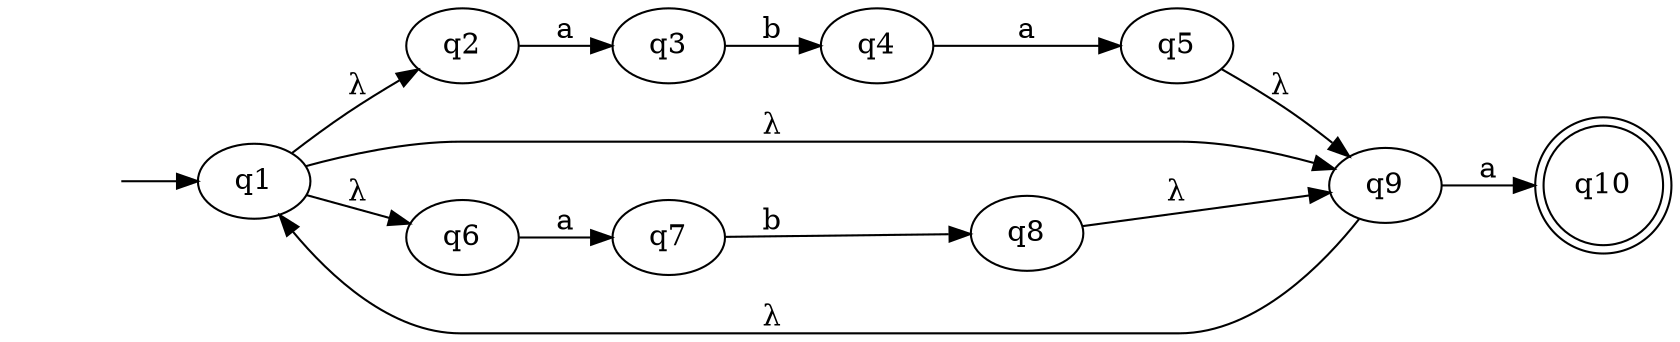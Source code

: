 digraph {
    rankdir = LR
    "" [shape = none]
    q10 [shape = "doublecircle"]
    "" -> q1
    q1 -> q2 [label = "λ"]
    q2 -> q3 [label = "a"]
    q3 -> q4 [label = "b"]
    q4 -> q5 [label = "a"]
    q5 -> q9 [label = "λ"]
    q1 -> q6 [label = "λ"]
    q6 -> q7 [label = "a"]
    q7 -> q8 [label = "b"]
    q8 -> q9 [label = "λ"]
    q9 -> q10 [label = "a"]
    q1 -> q9 [label = "λ"]
    q9 -> q1 [label = "λ"]
}